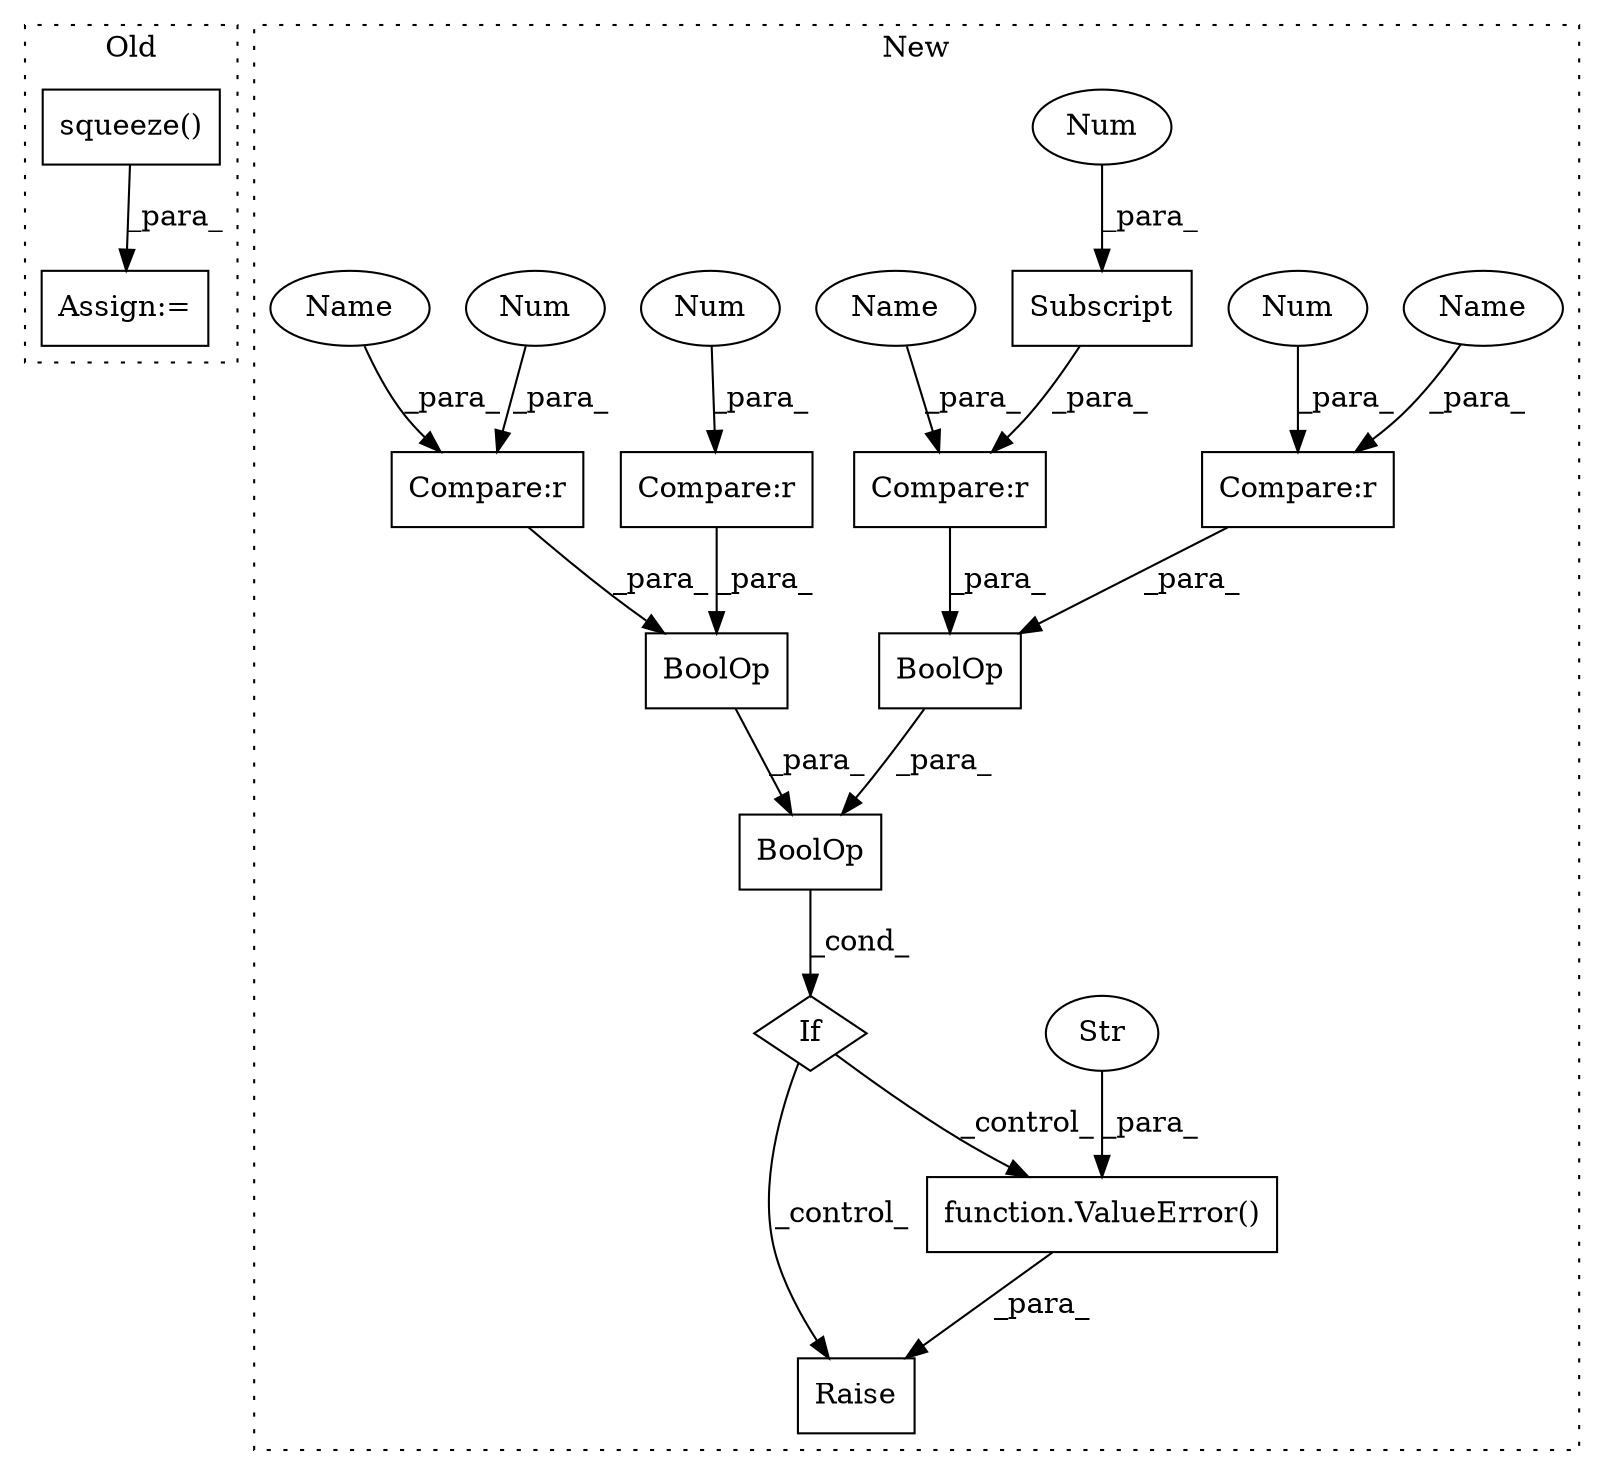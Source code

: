 digraph G {
subgraph cluster0 {
1 [label="squeeze()" a="75" s="1516" l="15" shape="box"];
18 [label="Assign:=" a="68" s="1513" l="3" shape="box"];
label = "Old";
style="dotted";
}
subgraph cluster1 {
2 [label="function.ValueError()" a="75" s="1871,2025" l="24,10" shape="box"];
3 [label="Raise" a="91" s="1865" l="6" shape="box"];
4 [label="Str" a="66" s="1895" l="130" shape="ellipse"];
5 [label="Compare:r" a="40" s="1824" l="30" shape="box"];
6 [label="If" a="96" s="1758" l="3" shape="diamond"];
7 [label="Subscript" a="63" s="1839,0" l="15,0" shape="box"];
8 [label="Compare:r" a="40" s="1783" l="15" shape="box"];
9 [label="Compare:r" a="40" s="1804" l="15" shape="box"];
10 [label="Compare:r" a="40" s="1762" l="16" shape="box"];
11 [label="BoolOp" a="72" s="1761" l="94" shape="box"];
12 [label="BoolOp" a="72" s="1761" l="38" shape="box"];
13 [label="BoolOp" a="72" s="1803" l="52" shape="box"];
14 [label="Num" a="76" s="1818" l="1" shape="ellipse"];
15 [label="Num" a="76" s="1797" l="1" shape="ellipse"];
16 [label="Num" a="76" s="1777" l="1" shape="ellipse"];
17 [label="Num" a="76" s="1851" l="2" shape="ellipse"];
19 [label="Name" a="87" s="1824" l="11" shape="ellipse"];
20 [label="Name" a="87" s="1804" l="11" shape="ellipse"];
21 [label="Name" a="87" s="1762" l="11" shape="ellipse"];
label = "New";
style="dotted";
}
1 -> 18 [label="_para_"];
2 -> 3 [label="_para_"];
4 -> 2 [label="_para_"];
5 -> 13 [label="_para_"];
6 -> 3 [label="_control_"];
6 -> 2 [label="_control_"];
7 -> 5 [label="_para_"];
8 -> 12 [label="_para_"];
9 -> 13 [label="_para_"];
10 -> 12 [label="_para_"];
11 -> 6 [label="_cond_"];
12 -> 11 [label="_para_"];
13 -> 11 [label="_para_"];
14 -> 9 [label="_para_"];
15 -> 8 [label="_para_"];
16 -> 10 [label="_para_"];
17 -> 7 [label="_para_"];
19 -> 5 [label="_para_"];
20 -> 9 [label="_para_"];
21 -> 10 [label="_para_"];
}